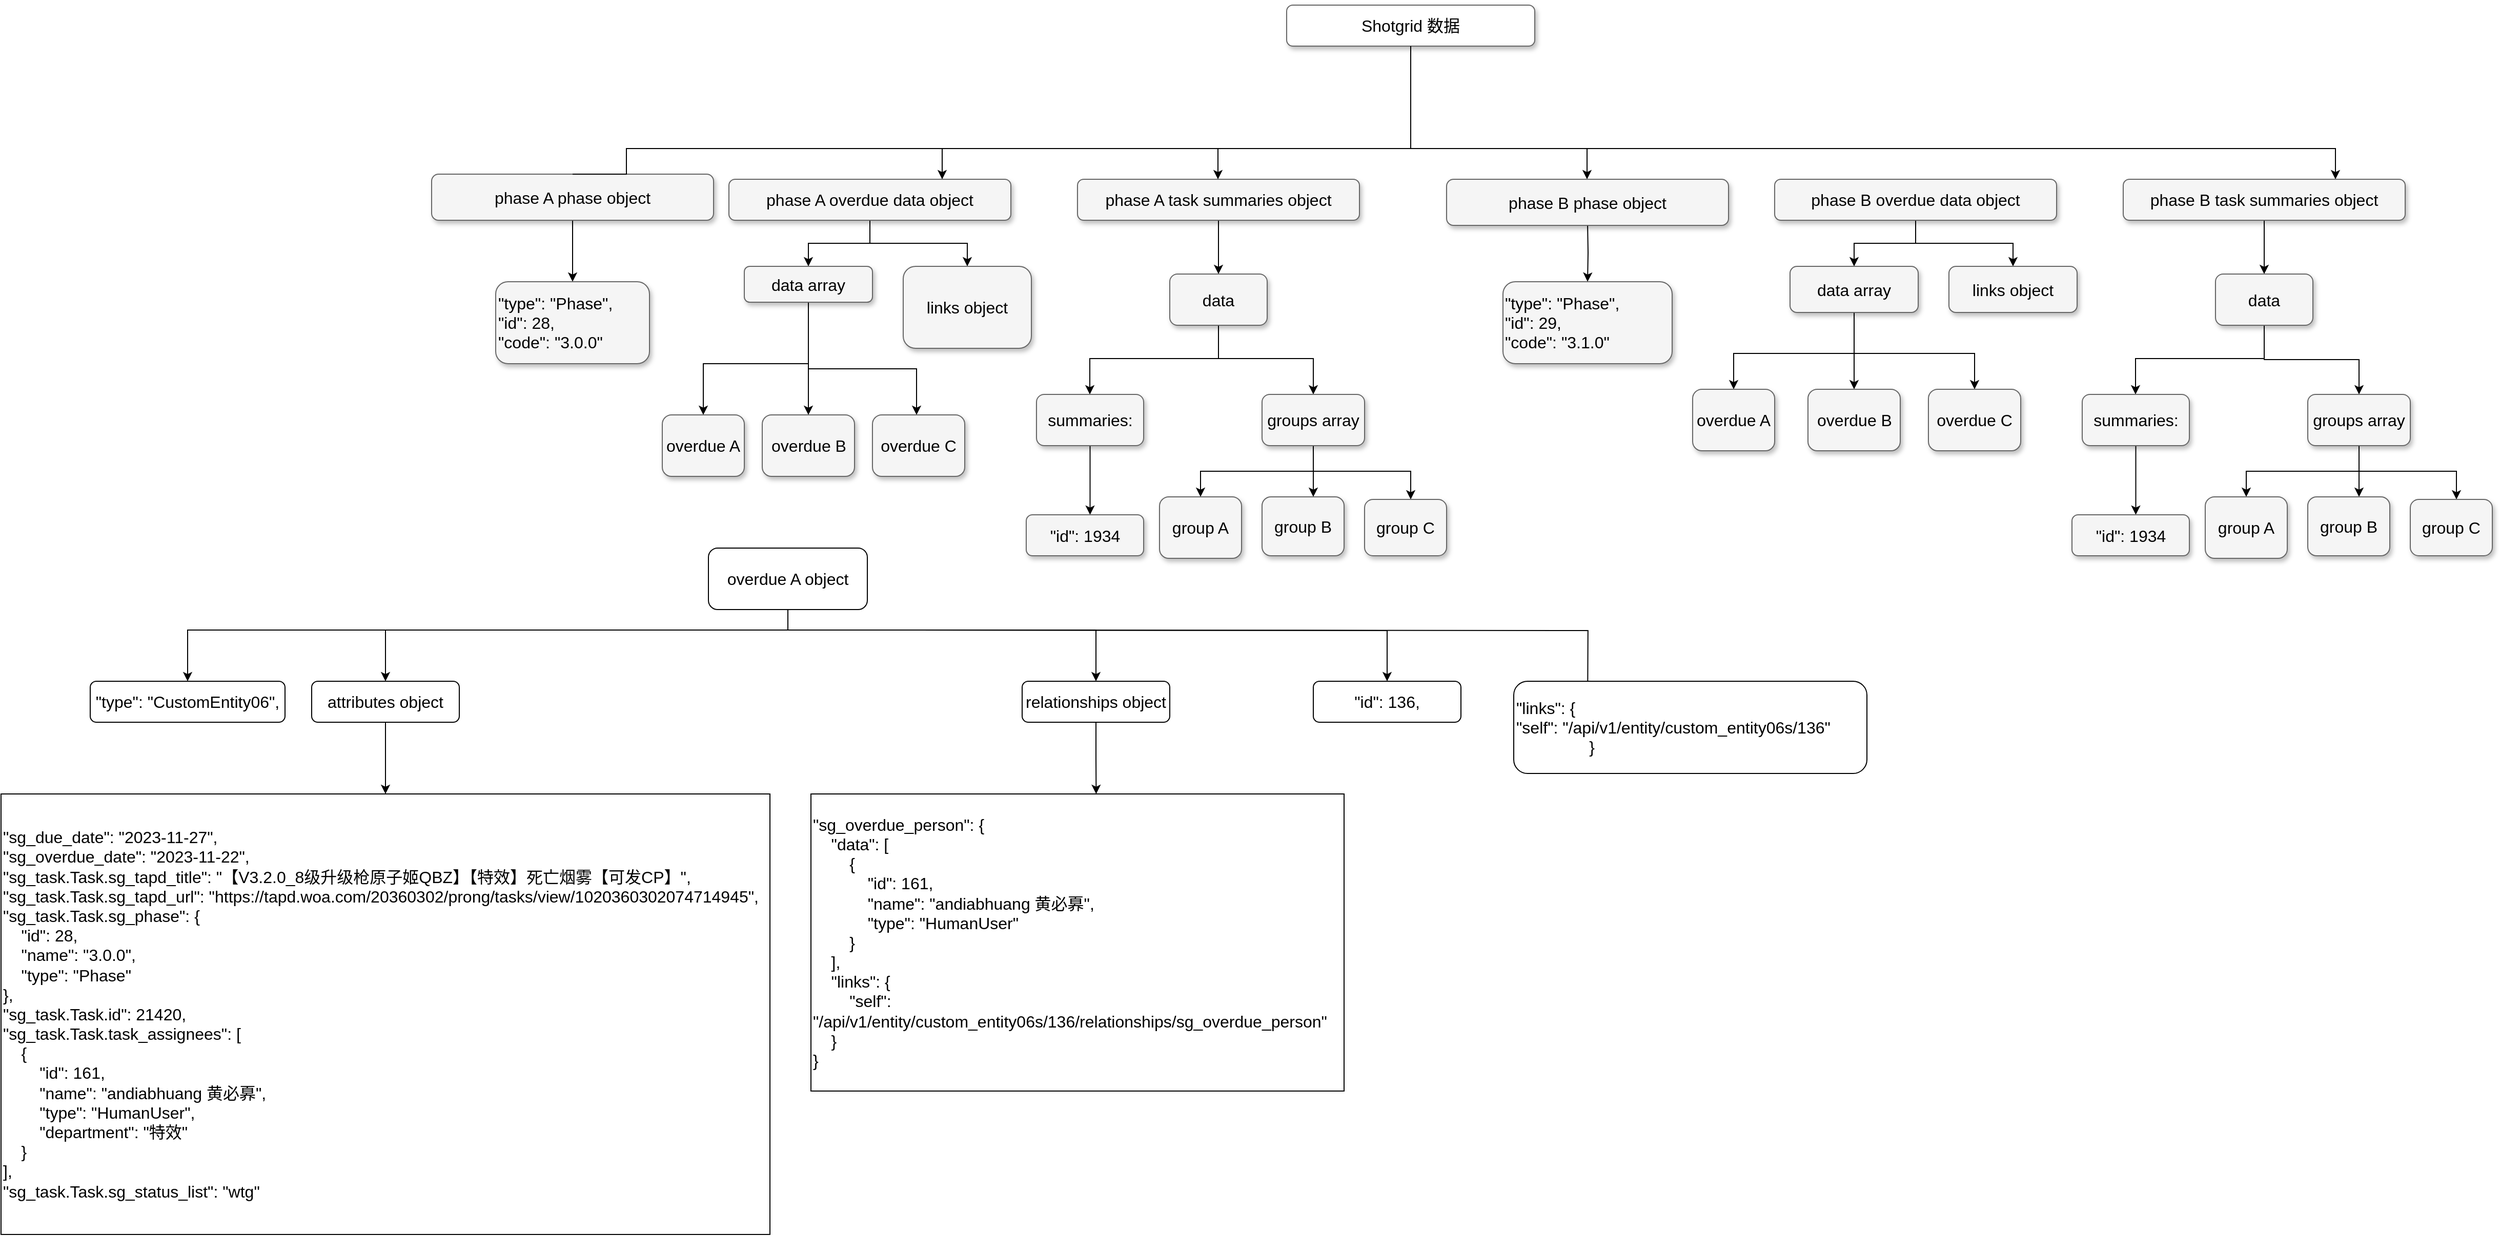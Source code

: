 <mxfile version="23.1.1" type="github">
  <diagram name="Page-1" id="b98fa263-6416-c6ec-5b7d-78bf54ef71d0">
    <mxGraphModel dx="4193.5" dy="1341" grid="1" gridSize="10" guides="1" tooltips="1" connect="1" arrows="1" fold="1" page="1" pageScale="1.5" pageWidth="1169" pageHeight="826" background="none" math="0" shadow="0">
      <root>
        <mxCell id="0" style=";html=1;" />
        <mxCell id="1" style=";html=1;" parent="0" />
        <mxCell id="naJAC-TWyROlUof-yu1L-5" value="" style="edgeStyle=orthogonalEdgeStyle;rounded=0;orthogonalLoop=1;jettySize=auto;html=1;" edge="1" parent="1" source="303ed1de8c2c98b4-5" target="303ed1de8c2c98b4-10">
          <mxGeometry relative="1" as="geometry" />
        </mxCell>
        <mxCell id="naJAC-TWyROlUof-yu1L-13" style="edgeStyle=orthogonalEdgeStyle;rounded=0;orthogonalLoop=1;jettySize=auto;html=1;" edge="1" parent="1" source="303ed1de8c2c98b4-5" target="303ed1de8c2c98b4-21">
          <mxGeometry relative="1" as="geometry" />
        </mxCell>
        <mxCell id="303ed1de8c2c98b4-5" value="phase A overdue data object" style="whiteSpace=wrap;html=1;rounded=1;shadow=1;strokeWidth=1;align=center;fillColor=#f5f5f5;strokeColor=#666666;fontSize=16;" parent="1" vertex="1">
          <mxGeometry x="190" y="190" width="275" height="40" as="geometry" />
        </mxCell>
        <mxCell id="naJAC-TWyROlUof-yu1L-15" value="" style="edgeStyle=orthogonalEdgeStyle;rounded=0;orthogonalLoop=1;jettySize=auto;html=1;" edge="1" parent="1" source="303ed1de8c2c98b4-6" target="303ed1de8c2c98b4-13">
          <mxGeometry relative="1" as="geometry" />
        </mxCell>
        <mxCell id="303ed1de8c2c98b4-6" value="phase A task summaries object" style="whiteSpace=wrap;html=1;rounded=1;shadow=1;strokeWidth=1;fontSize=16;align=center;fillColor=#f5f5f5;strokeColor=#666666;" parent="1" vertex="1">
          <mxGeometry x="530" y="190" width="275" height="40" as="geometry" />
        </mxCell>
        <mxCell id="naJAC-TWyROlUof-yu1L-63" value="" style="edgeStyle=orthogonalEdgeStyle;rounded=0;orthogonalLoop=1;jettySize=auto;html=1;" edge="1" parent="1" source="303ed1de8c2c98b4-7" target="303ed1de8c2c98b4-15">
          <mxGeometry relative="1" as="geometry" />
        </mxCell>
        <mxCell id="303ed1de8c2c98b4-7" value="phase A phase object" style="whiteSpace=wrap;html=1;rounded=1;shadow=1;strokeWidth=1;fontSize=16;align=center;fillColor=#f5f5f5;strokeColor=#666666;" parent="1" vertex="1">
          <mxGeometry x="-100" y="185" width="275" height="45" as="geometry" />
        </mxCell>
        <mxCell id="naJAC-TWyROlUof-yu1L-8" value="" style="edgeStyle=orthogonalEdgeStyle;rounded=0;orthogonalLoop=1;jettySize=auto;html=1;" edge="1" parent="1" source="303ed1de8c2c98b4-10" target="303ed1de8c2c98b4-41">
          <mxGeometry relative="1" as="geometry" />
        </mxCell>
        <mxCell id="naJAC-TWyROlUof-yu1L-10" style="edgeStyle=orthogonalEdgeStyle;rounded=0;orthogonalLoop=1;jettySize=auto;html=1;" edge="1" parent="1" source="303ed1de8c2c98b4-10" target="naJAC-TWyROlUof-yu1L-7">
          <mxGeometry relative="1" as="geometry">
            <mxPoint x="372.5" y="405" as="targetPoint" />
            <Array as="points">
              <mxPoint x="268" y="375" />
              <mxPoint x="373" y="375" />
            </Array>
          </mxGeometry>
        </mxCell>
        <mxCell id="naJAC-TWyROlUof-yu1L-68" style="edgeStyle=orthogonalEdgeStyle;rounded=0;orthogonalLoop=1;jettySize=auto;html=1;entryX=0.5;entryY=0;entryDx=0;entryDy=0;" edge="1" parent="1" source="303ed1de8c2c98b4-10" target="303ed1de8c2c98b4-31">
          <mxGeometry relative="1" as="geometry">
            <Array as="points">
              <mxPoint x="268" y="370" />
              <mxPoint x="165" y="370" />
            </Array>
          </mxGeometry>
        </mxCell>
        <mxCell id="303ed1de8c2c98b4-10" value="data array" style="whiteSpace=wrap;html=1;rounded=1;shadow=1;strokeWidth=1;fontSize=16;align=center;fillColor=#f5f5f5;strokeColor=#666666;" parent="1" vertex="1">
          <mxGeometry x="205" y="275" width="125" height="35" as="geometry" />
        </mxCell>
        <mxCell id="naJAC-TWyROlUof-yu1L-28" style="edgeStyle=orthogonalEdgeStyle;rounded=0;orthogonalLoop=1;jettySize=auto;html=1;" edge="1" parent="1" source="303ed1de8c2c98b4-13" target="303ed1de8c2c98b4-23">
          <mxGeometry relative="1" as="geometry">
            <Array as="points">
              <mxPoint x="668" y="365" />
              <mxPoint x="542" y="365" />
            </Array>
          </mxGeometry>
        </mxCell>
        <mxCell id="naJAC-TWyROlUof-yu1L-29" style="edgeStyle=orthogonalEdgeStyle;rounded=0;orthogonalLoop=1;jettySize=auto;html=1;" edge="1" parent="1" source="303ed1de8c2c98b4-13" target="303ed1de8c2c98b4-33">
          <mxGeometry relative="1" as="geometry">
            <Array as="points">
              <mxPoint x="668" y="365" />
              <mxPoint x="760" y="365" />
            </Array>
          </mxGeometry>
        </mxCell>
        <mxCell id="303ed1de8c2c98b4-13" value="data" style="whiteSpace=wrap;html=1;rounded=1;shadow=1;strokeWidth=1;align=center;fillColor=#f5f5f5;strokeColor=#666666;fontSize=16;" parent="1" vertex="1">
          <mxGeometry x="620" y="282.5" width="95" height="50" as="geometry" />
        </mxCell>
        <mxCell id="303ed1de8c2c98b4-15" value="&quot;type&quot;: &quot;Phase&quot;,&lt;br&gt;&quot;id&quot;: 28,&lt;br&gt;&quot;code&quot;: &quot;3.0.0&quot;" style="whiteSpace=wrap;html=1;rounded=1;shadow=1;strokeWidth=1;align=left;fillColor=#f5f5f5;strokeColor=#666666;fontSize=16;" parent="1" vertex="1">
          <mxGeometry x="-37.5" y="290" width="150" height="80" as="geometry" />
        </mxCell>
        <mxCell id="303ed1de8c2c98b4-21" value="links object" style="whiteSpace=wrap;html=1;rounded=1;shadow=1;strokeWidth=1;fontSize=16;align=center;fillColor=#f5f5f5;strokeColor=#666666;" parent="1" vertex="1">
          <mxGeometry x="360" y="275" width="125" height="80" as="geometry" />
        </mxCell>
        <mxCell id="naJAC-TWyROlUof-yu1L-16" value="" style="edgeStyle=orthogonalEdgeStyle;rounded=0;orthogonalLoop=1;jettySize=auto;html=1;" edge="1" parent="1" source="303ed1de8c2c98b4-23" target="303ed1de8c2c98b4-75">
          <mxGeometry relative="1" as="geometry">
            <Array as="points">
              <mxPoint x="542" y="495" />
              <mxPoint x="542" y="495" />
            </Array>
          </mxGeometry>
        </mxCell>
        <mxCell id="303ed1de8c2c98b4-23" value="summaries:" style="whiteSpace=wrap;html=1;rounded=1;shadow=1;strokeWidth=1;align=center;fillColor=#f5f5f5;strokeColor=#666666;fontSize=16;" parent="1" vertex="1">
          <mxGeometry x="490" y="400" width="104.5" height="50" as="geometry" />
        </mxCell>
        <mxCell id="303ed1de8c2c98b4-31" value="overdue A" style="whiteSpace=wrap;html=1;rounded=1;shadow=1;strokeWidth=1;fontSize=16;align=center;fillColor=#f5f5f5;strokeColor=#666666;" parent="1" vertex="1">
          <mxGeometry x="125" y="420" width="80" height="60" as="geometry" />
        </mxCell>
        <mxCell id="naJAC-TWyROlUof-yu1L-22" value="" style="edgeStyle=orthogonalEdgeStyle;rounded=0;orthogonalLoop=1;jettySize=auto;html=1;" edge="1" parent="1" source="303ed1de8c2c98b4-33" target="naJAC-TWyROlUof-yu1L-21">
          <mxGeometry relative="1" as="geometry">
            <Array as="points">
              <mxPoint x="760" y="475" />
              <mxPoint x="855" y="475" />
            </Array>
          </mxGeometry>
        </mxCell>
        <mxCell id="naJAC-TWyROlUof-yu1L-23" style="edgeStyle=orthogonalEdgeStyle;rounded=0;orthogonalLoop=1;jettySize=auto;html=1;" edge="1" parent="1" source="303ed1de8c2c98b4-33" target="naJAC-TWyROlUof-yu1L-20">
          <mxGeometry relative="1" as="geometry">
            <Array as="points">
              <mxPoint x="760" y="545" />
              <mxPoint x="760" y="545" />
            </Array>
          </mxGeometry>
        </mxCell>
        <mxCell id="naJAC-TWyROlUof-yu1L-27" style="edgeStyle=orthogonalEdgeStyle;rounded=0;orthogonalLoop=1;jettySize=auto;html=1;" edge="1" parent="1" source="303ed1de8c2c98b4-33" target="naJAC-TWyROlUof-yu1L-19">
          <mxGeometry relative="1" as="geometry">
            <Array as="points">
              <mxPoint x="760" y="475" />
              <mxPoint x="650" y="475" />
            </Array>
          </mxGeometry>
        </mxCell>
        <mxCell id="303ed1de8c2c98b4-33" value="groups array" style="whiteSpace=wrap;html=1;rounded=1;shadow=1;strokeWidth=1;align=center;fillColor=#f5f5f5;strokeColor=#666666;fontSize=16;" parent="1" vertex="1">
          <mxGeometry x="710" y="400" width="100" height="50" as="geometry" />
        </mxCell>
        <mxCell id="303ed1de8c2c98b4-41" value="overdue B" style="whiteSpace=wrap;html=1;rounded=1;shadow=1;strokeWidth=1;fontSize=16;align=center;fillColor=#f5f5f5;strokeColor=#666666;" parent="1" vertex="1">
          <mxGeometry x="222.5" y="420" width="90" height="60" as="geometry" />
        </mxCell>
        <mxCell id="naJAC-TWyROlUof-yu1L-14" style="edgeStyle=orthogonalEdgeStyle;rounded=0;orthogonalLoop=1;jettySize=auto;html=1;" edge="1" parent="1" source="303ed1de8c2c98b4-72" target="303ed1de8c2c98b4-5">
          <mxGeometry relative="1" as="geometry">
            <Array as="points">
              <mxPoint x="855" y="160" />
              <mxPoint x="398" y="160" />
            </Array>
          </mxGeometry>
        </mxCell>
        <mxCell id="naJAC-TWyROlUof-yu1L-64" style="edgeStyle=orthogonalEdgeStyle;rounded=0;orthogonalLoop=1;jettySize=auto;html=1;" edge="1" parent="1" source="303ed1de8c2c98b4-72" target="naJAC-TWyROlUof-yu1L-34">
          <mxGeometry relative="1" as="geometry">
            <Array as="points">
              <mxPoint x="855" y="160" />
              <mxPoint x="1757" y="160" />
            </Array>
          </mxGeometry>
        </mxCell>
        <mxCell id="naJAC-TWyROlUof-yu1L-65" style="edgeStyle=orthogonalEdgeStyle;rounded=0;orthogonalLoop=1;jettySize=auto;html=1;" edge="1" parent="1" source="303ed1de8c2c98b4-72" target="naJAC-TWyROlUof-yu1L-36">
          <mxGeometry relative="1" as="geometry">
            <Array as="points">
              <mxPoint x="855" y="160" />
              <mxPoint x="1027" y="160" />
            </Array>
          </mxGeometry>
        </mxCell>
        <mxCell id="naJAC-TWyROlUof-yu1L-66" style="edgeStyle=orthogonalEdgeStyle;rounded=0;orthogonalLoop=1;jettySize=auto;html=1;" edge="1" parent="1" source="303ed1de8c2c98b4-72" target="303ed1de8c2c98b4-6">
          <mxGeometry relative="1" as="geometry">
            <Array as="points">
              <mxPoint x="855" y="160" />
              <mxPoint x="667" y="160" />
            </Array>
          </mxGeometry>
        </mxCell>
        <mxCell id="303ed1de8c2c98b4-72" value="Shotgrid 数据" style="whiteSpace=wrap;html=1;rounded=1;shadow=1;strokeWidth=1;align=center;fillColor=default;strokeColor=#666666;fontSize=16;" parent="1" vertex="1">
          <mxGeometry x="734" y="20" width="242" height="40" as="geometry" />
        </mxCell>
        <mxCell id="303ed1de8c2c98b4-75" value="&quot;id&quot;: 1934" style="whiteSpace=wrap;html=1;rounded=1;shadow=1;strokeWidth=1;align=center;fillColor=#f5f5f5;strokeColor=#666666;fontSize=16;" parent="1" vertex="1">
          <mxGeometry x="480" y="517.5" width="114.5" height="40" as="geometry" />
        </mxCell>
        <mxCell id="303ed1de8c2c98b4-77" style="edgeStyle=orthogonalEdgeStyle;html=1;startSize=6;endFill=0;endSize=6;strokeWidth=1;fontSize=16;rounded=0;endArrow=none;entryX=0.5;entryY=0;entryDx=0;entryDy=0;" parent="1" source="303ed1de8c2c98b4-72" target="303ed1de8c2c98b4-7" edge="1">
          <mxGeometry relative="1" as="geometry">
            <mxPoint x="855" y="160" as="targetPoint" />
            <Array as="points">
              <mxPoint x="855" y="160" />
              <mxPoint x="90" y="160" />
              <mxPoint x="90" y="185" />
            </Array>
          </mxGeometry>
        </mxCell>
        <mxCell id="naJAC-TWyROlUof-yu1L-7" value="overdue C" style="whiteSpace=wrap;html=1;rounded=1;shadow=1;strokeWidth=1;fontSize=16;align=center;fillColor=#f5f5f5;strokeColor=#666666;" vertex="1" parent="1">
          <mxGeometry x="330" y="420" width="90" height="60" as="geometry" />
        </mxCell>
        <mxCell id="naJAC-TWyROlUof-yu1L-19" value="group A" style="whiteSpace=wrap;html=1;rounded=1;shadow=1;strokeWidth=1;align=center;fillColor=#f5f5f5;strokeColor=#666666;fontSize=16;" vertex="1" parent="1">
          <mxGeometry x="610" y="500" width="80" height="60" as="geometry" />
        </mxCell>
        <mxCell id="naJAC-TWyROlUof-yu1L-20" value="group B" style="whiteSpace=wrap;html=1;rounded=1;shadow=1;strokeWidth=1;fontSize=16;align=center;fillColor=#f5f5f5;strokeColor=#666666;" vertex="1" parent="1">
          <mxGeometry x="710" y="500" width="80" height="57.5" as="geometry" />
        </mxCell>
        <mxCell id="naJAC-TWyROlUof-yu1L-21" value="group C" style="whiteSpace=wrap;html=1;rounded=1;shadow=1;strokeWidth=1;fontSize=16;align=center;fillColor=#f5f5f5;strokeColor=#666666;" vertex="1" parent="1">
          <mxGeometry x="810" y="502.5" width="80" height="55" as="geometry" />
        </mxCell>
        <mxCell id="naJAC-TWyROlUof-yu1L-30" value="" style="edgeStyle=orthogonalEdgeStyle;rounded=0;orthogonalLoop=1;jettySize=auto;html=1;" edge="1" parent="1" source="naJAC-TWyROlUof-yu1L-32" target="naJAC-TWyROlUof-yu1L-40">
          <mxGeometry relative="1" as="geometry" />
        </mxCell>
        <mxCell id="naJAC-TWyROlUof-yu1L-31" style="edgeStyle=orthogonalEdgeStyle;rounded=0;orthogonalLoop=1;jettySize=auto;html=1;" edge="1" parent="1" source="naJAC-TWyROlUof-yu1L-32" target="naJAC-TWyROlUof-yu1L-46">
          <mxGeometry relative="1" as="geometry" />
        </mxCell>
        <mxCell id="naJAC-TWyROlUof-yu1L-32" value="phase B overdue data object" style="whiteSpace=wrap;html=1;rounded=1;shadow=1;strokeWidth=1;align=center;fillColor=#f5f5f5;strokeColor=#666666;fontSize=16;" vertex="1" parent="1">
          <mxGeometry x="1210" y="190" width="275" height="40" as="geometry" />
        </mxCell>
        <mxCell id="naJAC-TWyROlUof-yu1L-33" value="" style="edgeStyle=orthogonalEdgeStyle;rounded=0;orthogonalLoop=1;jettySize=auto;html=1;" edge="1" parent="1" source="naJAC-TWyROlUof-yu1L-34" target="naJAC-TWyROlUof-yu1L-43">
          <mxGeometry relative="1" as="geometry" />
        </mxCell>
        <mxCell id="naJAC-TWyROlUof-yu1L-34" value="phase B task summaries object" style="whiteSpace=wrap;html=1;rounded=1;shadow=1;strokeWidth=1;fontSize=16;align=center;fillColor=#f5f5f5;strokeColor=#666666;" vertex="1" parent="1">
          <mxGeometry x="1550" y="190" width="275" height="40" as="geometry" />
        </mxCell>
        <mxCell id="naJAC-TWyROlUof-yu1L-35" value="" style="edgeStyle=orthogonalEdgeStyle;rounded=0;orthogonalLoop=1;jettySize=auto;html=1;" edge="1" parent="1" target="naJAC-TWyROlUof-yu1L-45">
          <mxGeometry relative="1" as="geometry">
            <mxPoint x="1027.5" y="232.5" as="sourcePoint" />
          </mxGeometry>
        </mxCell>
        <mxCell id="naJAC-TWyROlUof-yu1L-36" value="phase B phase object" style="whiteSpace=wrap;html=1;rounded=1;shadow=1;strokeWidth=1;fontSize=16;align=center;fillColor=#f5f5f5;strokeColor=#666666;" vertex="1" parent="1">
          <mxGeometry x="890" y="190" width="275" height="45" as="geometry" />
        </mxCell>
        <mxCell id="naJAC-TWyROlUof-yu1L-37" value="" style="edgeStyle=orthogonalEdgeStyle;rounded=0;orthogonalLoop=1;jettySize=auto;html=1;" edge="1" parent="1" source="naJAC-TWyROlUof-yu1L-40" target="naJAC-TWyROlUof-yu1L-54">
          <mxGeometry relative="1" as="geometry" />
        </mxCell>
        <mxCell id="naJAC-TWyROlUof-yu1L-38" style="edgeStyle=orthogonalEdgeStyle;rounded=0;orthogonalLoop=1;jettySize=auto;html=1;entryX=0.5;entryY=0;entryDx=0;entryDy=0;" edge="1" parent="1" source="naJAC-TWyROlUof-yu1L-40" target="naJAC-TWyROlUof-yu1L-49">
          <mxGeometry relative="1" as="geometry">
            <Array as="points">
              <mxPoint x="1287" y="360" />
              <mxPoint x="1170" y="360" />
            </Array>
          </mxGeometry>
        </mxCell>
        <mxCell id="naJAC-TWyROlUof-yu1L-67" style="edgeStyle=orthogonalEdgeStyle;rounded=0;orthogonalLoop=1;jettySize=auto;html=1;" edge="1" parent="1" source="naJAC-TWyROlUof-yu1L-40" target="naJAC-TWyROlUof-yu1L-59">
          <mxGeometry relative="1" as="geometry">
            <Array as="points">
              <mxPoint x="1287" y="360" />
              <mxPoint x="1405" y="360" />
            </Array>
          </mxGeometry>
        </mxCell>
        <mxCell id="naJAC-TWyROlUof-yu1L-40" value="data array" style="whiteSpace=wrap;html=1;rounded=1;shadow=1;strokeWidth=1;fontSize=16;align=center;fillColor=#f5f5f5;strokeColor=#666666;" vertex="1" parent="1">
          <mxGeometry x="1225" y="275" width="125" height="45" as="geometry" />
        </mxCell>
        <mxCell id="naJAC-TWyROlUof-yu1L-41" style="edgeStyle=orthogonalEdgeStyle;rounded=0;orthogonalLoop=1;jettySize=auto;html=1;" edge="1" parent="1" source="naJAC-TWyROlUof-yu1L-43" target="naJAC-TWyROlUof-yu1L-48">
          <mxGeometry relative="1" as="geometry">
            <Array as="points">
              <mxPoint x="1687" y="365" />
              <mxPoint x="1562" y="365" />
            </Array>
          </mxGeometry>
        </mxCell>
        <mxCell id="naJAC-TWyROlUof-yu1L-42" style="edgeStyle=orthogonalEdgeStyle;rounded=0;orthogonalLoop=1;jettySize=auto;html=1;" edge="1" parent="1" source="naJAC-TWyROlUof-yu1L-43" target="naJAC-TWyROlUof-yu1L-53">
          <mxGeometry relative="1" as="geometry">
            <Array as="points">
              <mxPoint x="1687" y="366" />
              <mxPoint x="1780" y="366" />
            </Array>
          </mxGeometry>
        </mxCell>
        <mxCell id="naJAC-TWyROlUof-yu1L-43" value="data" style="whiteSpace=wrap;html=1;rounded=1;shadow=1;strokeWidth=1;align=center;fillColor=#f5f5f5;strokeColor=#666666;fontSize=16;" vertex="1" parent="1">
          <mxGeometry x="1640" y="282.5" width="95" height="50" as="geometry" />
        </mxCell>
        <mxCell id="naJAC-TWyROlUof-yu1L-45" value="&quot;type&quot;: &quot;Phase&quot;,&lt;br&gt;&quot;id&quot;: 29,&lt;br&gt;&quot;code&quot;: &quot;3.1.0&quot;" style="whiteSpace=wrap;html=1;rounded=1;shadow=1;strokeWidth=1;align=left;fillColor=#f5f5f5;strokeColor=#666666;verticalAlign=middle;fontSize=16;" vertex="1" parent="1">
          <mxGeometry x="945" y="290" width="165" height="80" as="geometry" />
        </mxCell>
        <mxCell id="naJAC-TWyROlUof-yu1L-46" value="links object" style="whiteSpace=wrap;html=1;rounded=1;shadow=1;strokeWidth=1;fontSize=16;align=center;fillColor=#f5f5f5;strokeColor=#666666;" vertex="1" parent="1">
          <mxGeometry x="1380" y="275" width="125" height="45" as="geometry" />
        </mxCell>
        <mxCell id="naJAC-TWyROlUof-yu1L-47" value="" style="edgeStyle=orthogonalEdgeStyle;rounded=0;orthogonalLoop=1;jettySize=auto;html=1;" edge="1" parent="1" source="naJAC-TWyROlUof-yu1L-48" target="naJAC-TWyROlUof-yu1L-58">
          <mxGeometry relative="1" as="geometry">
            <Array as="points">
              <mxPoint x="1562" y="495" />
              <mxPoint x="1562" y="495" />
            </Array>
          </mxGeometry>
        </mxCell>
        <mxCell id="naJAC-TWyROlUof-yu1L-48" value="summaries:" style="whiteSpace=wrap;html=1;rounded=1;shadow=1;strokeWidth=1;align=center;fillColor=#f5f5f5;strokeColor=#666666;fontSize=16;" vertex="1" parent="1">
          <mxGeometry x="1510" y="400" width="104.5" height="50" as="geometry" />
        </mxCell>
        <mxCell id="naJAC-TWyROlUof-yu1L-49" value="overdue A" style="whiteSpace=wrap;html=1;rounded=1;shadow=1;strokeWidth=1;fontSize=16;align=center;fillColor=#f5f5f5;strokeColor=#666666;" vertex="1" parent="1">
          <mxGeometry x="1130" y="395" width="80" height="60" as="geometry" />
        </mxCell>
        <mxCell id="naJAC-TWyROlUof-yu1L-50" value="" style="edgeStyle=orthogonalEdgeStyle;rounded=0;orthogonalLoop=1;jettySize=auto;html=1;" edge="1" parent="1" source="naJAC-TWyROlUof-yu1L-53" target="naJAC-TWyROlUof-yu1L-62">
          <mxGeometry relative="1" as="geometry">
            <Array as="points">
              <mxPoint x="1780" y="475" />
              <mxPoint x="1875" y="475" />
            </Array>
          </mxGeometry>
        </mxCell>
        <mxCell id="naJAC-TWyROlUof-yu1L-51" style="edgeStyle=orthogonalEdgeStyle;rounded=0;orthogonalLoop=1;jettySize=auto;html=1;" edge="1" parent="1" source="naJAC-TWyROlUof-yu1L-53" target="naJAC-TWyROlUof-yu1L-61">
          <mxGeometry relative="1" as="geometry">
            <Array as="points">
              <mxPoint x="1780" y="545" />
              <mxPoint x="1780" y="545" />
            </Array>
          </mxGeometry>
        </mxCell>
        <mxCell id="naJAC-TWyROlUof-yu1L-52" style="edgeStyle=orthogonalEdgeStyle;rounded=0;orthogonalLoop=1;jettySize=auto;html=1;" edge="1" parent="1" source="naJAC-TWyROlUof-yu1L-53" target="naJAC-TWyROlUof-yu1L-60">
          <mxGeometry relative="1" as="geometry">
            <Array as="points">
              <mxPoint x="1780" y="475" />
              <mxPoint x="1670" y="475" />
            </Array>
          </mxGeometry>
        </mxCell>
        <mxCell id="naJAC-TWyROlUof-yu1L-53" value="groups array" style="whiteSpace=wrap;html=1;rounded=1;shadow=1;strokeWidth=1;align=center;fillColor=#f5f5f5;strokeColor=#666666;fontSize=16;" vertex="1" parent="1">
          <mxGeometry x="1730" y="400" width="100" height="50" as="geometry" />
        </mxCell>
        <mxCell id="naJAC-TWyROlUof-yu1L-54" value="overdue B" style="whiteSpace=wrap;html=1;rounded=1;shadow=1;strokeWidth=1;fontSize=16;align=center;fillColor=#f5f5f5;strokeColor=#666666;" vertex="1" parent="1">
          <mxGeometry x="1242.5" y="395" width="90" height="60" as="geometry" />
        </mxCell>
        <mxCell id="naJAC-TWyROlUof-yu1L-58" value="&quot;id&quot;: 1934" style="whiteSpace=wrap;html=1;rounded=1;shadow=1;strokeWidth=1;align=center;fillColor=#f5f5f5;strokeColor=#666666;fontSize=16;" vertex="1" parent="1">
          <mxGeometry x="1500" y="517.5" width="114.5" height="40" as="geometry" />
        </mxCell>
        <mxCell id="naJAC-TWyROlUof-yu1L-59" value="overdue C" style="whiteSpace=wrap;html=1;rounded=1;shadow=1;strokeWidth=1;fontSize=16;align=center;fillColor=#f5f5f5;strokeColor=#666666;" vertex="1" parent="1">
          <mxGeometry x="1360" y="395" width="90" height="60" as="geometry" />
        </mxCell>
        <mxCell id="naJAC-TWyROlUof-yu1L-60" value="group A" style="whiteSpace=wrap;html=1;rounded=1;shadow=1;strokeWidth=1;align=center;fillColor=#f5f5f5;strokeColor=#666666;fontSize=16;" vertex="1" parent="1">
          <mxGeometry x="1630" y="500" width="80" height="60" as="geometry" />
        </mxCell>
        <mxCell id="naJAC-TWyROlUof-yu1L-61" value="group B" style="whiteSpace=wrap;html=1;rounded=1;shadow=1;strokeWidth=1;fontSize=16;align=center;fillColor=#f5f5f5;strokeColor=#666666;" vertex="1" parent="1">
          <mxGeometry x="1730" y="500" width="80" height="57.5" as="geometry" />
        </mxCell>
        <mxCell id="naJAC-TWyROlUof-yu1L-62" value="group C" style="whiteSpace=wrap;html=1;rounded=1;shadow=1;strokeWidth=1;fontSize=16;align=center;fillColor=#f5f5f5;strokeColor=#666666;" vertex="1" parent="1">
          <mxGeometry x="1830" y="502.5" width="80" height="55" as="geometry" />
        </mxCell>
        <mxCell id="naJAC-TWyROlUof-yu1L-79" style="edgeStyle=orthogonalEdgeStyle;rounded=0;orthogonalLoop=1;jettySize=auto;html=1;" edge="1" parent="1" source="naJAC-TWyROlUof-yu1L-69" target="naJAC-TWyROlUof-yu1L-77">
          <mxGeometry relative="1" as="geometry">
            <Array as="points">
              <mxPoint x="248" y="630" />
              <mxPoint x="548" y="630" />
            </Array>
          </mxGeometry>
        </mxCell>
        <mxCell id="naJAC-TWyROlUof-yu1L-80" style="edgeStyle=orthogonalEdgeStyle;rounded=0;orthogonalLoop=1;jettySize=auto;html=1;" edge="1" parent="1" source="naJAC-TWyROlUof-yu1L-69" target="naJAC-TWyROlUof-yu1L-71">
          <mxGeometry relative="1" as="geometry">
            <Array as="points">
              <mxPoint x="248" y="630" />
              <mxPoint x="-145" y="630" />
            </Array>
          </mxGeometry>
        </mxCell>
        <mxCell id="naJAC-TWyROlUof-yu1L-81" style="edgeStyle=orthogonalEdgeStyle;rounded=0;orthogonalLoop=1;jettySize=auto;html=1;" edge="1" parent="1" source="naJAC-TWyROlUof-yu1L-69" target="naJAC-TWyROlUof-yu1L-70">
          <mxGeometry relative="1" as="geometry">
            <Array as="points">
              <mxPoint x="248" y="630" />
              <mxPoint x="-338" y="630" />
            </Array>
          </mxGeometry>
        </mxCell>
        <mxCell id="naJAC-TWyROlUof-yu1L-85" style="edgeStyle=orthogonalEdgeStyle;rounded=0;orthogonalLoop=1;jettySize=auto;html=1;entryX=0.5;entryY=0;entryDx=0;entryDy=0;" edge="1" parent="1" target="naJAC-TWyROlUof-yu1L-84">
          <mxGeometry relative="1" as="geometry">
            <mxPoint x="325" y="629.999" as="sourcePoint" />
            <mxPoint x="818.029" y="729.94" as="targetPoint" />
          </mxGeometry>
        </mxCell>
        <mxCell id="naJAC-TWyROlUof-yu1L-87" style="edgeStyle=orthogonalEdgeStyle;rounded=0;orthogonalLoop=1;jettySize=auto;html=1;" edge="1" parent="1">
          <mxGeometry relative="1" as="geometry">
            <mxPoint x="325" y="629.999" as="sourcePoint" />
            <mxPoint x="1027.441" y="729.94" as="targetPoint" />
          </mxGeometry>
        </mxCell>
        <mxCell id="naJAC-TWyROlUof-yu1L-69" value="overdue A object" style="rounded=1;whiteSpace=wrap;html=1;fontSize=16;" vertex="1" parent="1">
          <mxGeometry x="170" y="550" width="155" height="60" as="geometry" />
        </mxCell>
        <mxCell id="naJAC-TWyROlUof-yu1L-70" value="&quot;type&quot;: &quot;CustomEntity06&quot;," style="rounded=1;whiteSpace=wrap;html=1;fontSize=16;" vertex="1" parent="1">
          <mxGeometry x="-433" y="680" width="190" height="40" as="geometry" />
        </mxCell>
        <mxCell id="naJAC-TWyROlUof-yu1L-76" value="" style="edgeStyle=orthogonalEdgeStyle;rounded=0;orthogonalLoop=1;jettySize=auto;html=1;" edge="1" parent="1" source="naJAC-TWyROlUof-yu1L-71" target="naJAC-TWyROlUof-yu1L-75">
          <mxGeometry relative="1" as="geometry" />
        </mxCell>
        <mxCell id="naJAC-TWyROlUof-yu1L-71" value="attributes object" style="rounded=1;whiteSpace=wrap;html=1;fontSize=16;" vertex="1" parent="1">
          <mxGeometry x="-217" y="680" width="144" height="40" as="geometry" />
        </mxCell>
        <mxCell id="naJAC-TWyROlUof-yu1L-75" value="&lt;font style=&quot;font-size: 16px;&quot;&gt;&quot;sg_due_date&quot;: &quot;2023-11-27&quot;,&lt;br style=&quot;border-color: var(--border-color);&quot;&gt;&lt;span style=&quot;&quot;&gt;&quot;sg_overdue_date&quot;: &quot;2023-11-22&quot;,&lt;/span&gt;&lt;br style=&quot;border-color: var(--border-color);&quot;&gt;&lt;span style=&quot;&quot;&gt;&quot;sg_task.Task.sg_tapd_title&quot;: &quot;【V3.2.0_8级升级枪原子姬QBZ】【特效】死亡烟雾【可发CP】&quot;,&lt;/span&gt;&lt;br style=&quot;border-color: var(--border-color);&quot;&gt;&lt;span style=&quot;&quot;&gt;&quot;sg_task.Task.sg_tapd_url&quot;: &quot;https://tapd.woa.com/20360302/prong/tasks/view/1020360302074714945&quot;,&lt;/span&gt;&lt;br style=&quot;border-color: var(--border-color);&quot;&gt;&lt;span style=&quot;&quot;&gt;&quot;sg_task.Task.sg_phase&quot;: {&lt;/span&gt;&lt;br style=&quot;border-color: var(--border-color);&quot;&gt;&lt;span style=&quot;&quot;&gt;&amp;nbsp; &amp;nbsp; &quot;id&quot;: 28,&lt;/span&gt;&lt;br style=&quot;border-color: var(--border-color);&quot;&gt;&lt;span style=&quot;&quot;&gt;&amp;nbsp; &amp;nbsp; &quot;name&quot;: &quot;3.0.0&quot;,&lt;/span&gt;&lt;br style=&quot;border-color: var(--border-color);&quot;&gt;&lt;span style=&quot;&quot;&gt;&amp;nbsp; &amp;nbsp; &quot;type&quot;: &quot;Phase&quot;&lt;/span&gt;&lt;br style=&quot;border-color: var(--border-color);&quot;&gt;&lt;span style=&quot;&quot;&gt;},&lt;/span&gt;&lt;br style=&quot;border-color: var(--border-color);&quot;&gt;&lt;span style=&quot;&quot;&gt;&quot;sg_task.Task.id&quot;: 21420,&lt;/span&gt;&lt;br style=&quot;border-color: var(--border-color);&quot;&gt;&lt;span style=&quot;&quot;&gt;&quot;sg_task.Task.task_assignees&quot;: [&lt;/span&gt;&lt;br style=&quot;border-color: var(--border-color);&quot;&gt;&lt;span style=&quot;&quot;&gt;&amp;nbsp; &amp;nbsp; {&lt;/span&gt;&lt;br style=&quot;border-color: var(--border-color);&quot;&gt;&lt;span style=&quot;&quot;&gt;&amp;nbsp; &amp;nbsp; &amp;nbsp; &amp;nbsp; &quot;id&quot;: 161,&lt;/span&gt;&lt;br style=&quot;border-color: var(--border-color);&quot;&gt;&lt;span style=&quot;&quot;&gt;&amp;nbsp; &amp;nbsp; &amp;nbsp; &amp;nbsp; &quot;name&quot;: &quot;andiabhuang 黄必奡&quot;,&lt;/span&gt;&lt;br style=&quot;border-color: var(--border-color);&quot;&gt;&lt;span style=&quot;&quot;&gt;&amp;nbsp; &amp;nbsp; &amp;nbsp; &amp;nbsp; &quot;type&quot;: &quot;HumanUser&quot;,&lt;/span&gt;&lt;br style=&quot;border-color: var(--border-color);&quot;&gt;&lt;span style=&quot;&quot;&gt;&amp;nbsp; &amp;nbsp; &amp;nbsp; &amp;nbsp; &quot;department&quot;: &quot;特效&quot;&lt;/span&gt;&lt;br style=&quot;border-color: var(--border-color);&quot;&gt;&lt;span style=&quot;&quot;&gt;&amp;nbsp; &amp;nbsp; }&lt;/span&gt;&lt;br style=&quot;border-color: var(--border-color);&quot;&gt;&lt;span style=&quot;&quot;&gt;],&lt;/span&gt;&lt;br style=&quot;border-color: var(--border-color);&quot;&gt;&lt;span style=&quot;&quot;&gt;&quot;sg_task.Task.sg_status_list&quot;: &quot;wtg&quot;&lt;/span&gt;&lt;/font&gt;" style="rounded=0;whiteSpace=wrap;html=1;align=left;" vertex="1" parent="1">
          <mxGeometry x="-520" y="790" width="750" height="430" as="geometry" />
        </mxCell>
        <mxCell id="naJAC-TWyROlUof-yu1L-77" value="relationships object" style="rounded=1;whiteSpace=wrap;html=1;fontSize=16;" vertex="1" parent="1">
          <mxGeometry x="476" y="680" width="144" height="40" as="geometry" />
        </mxCell>
        <mxCell id="naJAC-TWyROlUof-yu1L-78" value="&lt;font style=&quot;font-size: 16px;&quot;&gt;&quot;sg_overdue_person&quot;: {&lt;br&gt;&amp;nbsp; &amp;nbsp; &quot;data&quot;: [&lt;br&gt;&amp;nbsp; &amp;nbsp; &amp;nbsp; &amp;nbsp; {&lt;br&gt;&amp;nbsp; &amp;nbsp; &amp;nbsp; &amp;nbsp; &amp;nbsp; &amp;nbsp; &quot;id&quot;: 161,&lt;br&gt;&amp;nbsp; &amp;nbsp; &amp;nbsp; &amp;nbsp; &amp;nbsp; &amp;nbsp; &quot;name&quot;: &quot;andiabhuang 黄必奡&quot;,&lt;br&gt;&amp;nbsp; &amp;nbsp; &amp;nbsp; &amp;nbsp; &amp;nbsp; &amp;nbsp; &quot;type&quot;: &quot;HumanUser&quot;&lt;br&gt;&amp;nbsp; &amp;nbsp; &amp;nbsp; &amp;nbsp; }&lt;br&gt;&amp;nbsp; &amp;nbsp; ],&lt;br&gt;&amp;nbsp; &amp;nbsp; &quot;links&quot;: {&lt;br&gt;&amp;nbsp; &amp;nbsp; &amp;nbsp; &amp;nbsp; &quot;self&quot;: &quot;/api/v1/entity/custom_entity06s/136/relationships/sg_overdue_person&quot;&lt;br&gt;&amp;nbsp; &amp;nbsp; }&lt;br&gt;}&lt;/font&gt;" style="rounded=0;whiteSpace=wrap;html=1;align=left;" vertex="1" parent="1">
          <mxGeometry x="270" y="790" width="520" height="290" as="geometry" />
        </mxCell>
        <mxCell id="naJAC-TWyROlUof-yu1L-83" style="edgeStyle=orthogonalEdgeStyle;rounded=0;orthogonalLoop=1;jettySize=auto;html=1;entryX=0.535;entryY=0;entryDx=0;entryDy=0;entryPerimeter=0;" edge="1" parent="1" source="naJAC-TWyROlUof-yu1L-77" target="naJAC-TWyROlUof-yu1L-78">
          <mxGeometry relative="1" as="geometry" />
        </mxCell>
        <mxCell id="naJAC-TWyROlUof-yu1L-84" value="&quot;id&quot;: 136," style="rounded=1;whiteSpace=wrap;html=1;fontSize=16;" vertex="1" parent="1">
          <mxGeometry x="760" y="680" width="144" height="40" as="geometry" />
        </mxCell>
        <mxCell id="naJAC-TWyROlUof-yu1L-86" value="&quot;links&quot;: {&lt;br&gt;&quot;self&quot;: &quot;/api/v1/entity/custom_entity06s/136&quot;&lt;br&gt;&amp;nbsp; &amp;nbsp; &amp;nbsp; &amp;nbsp; &amp;nbsp; &amp;nbsp; &amp;nbsp; &amp;nbsp; }" style="rounded=1;whiteSpace=wrap;html=1;align=left;fontSize=16;" vertex="1" parent="1">
          <mxGeometry x="955.5" y="680" width="344.5" height="90" as="geometry" />
        </mxCell>
      </root>
    </mxGraphModel>
  </diagram>
</mxfile>
